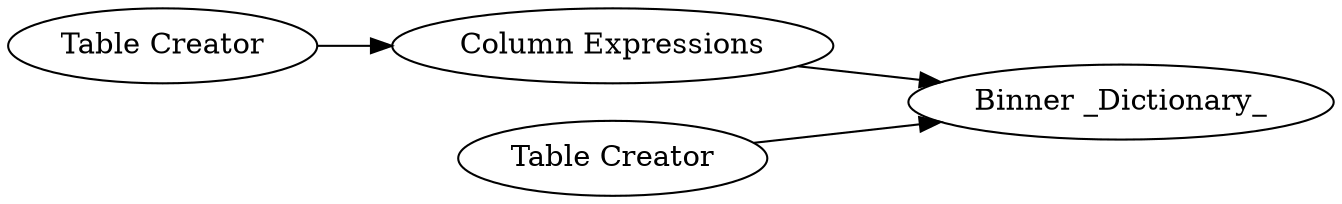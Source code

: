 digraph {
	25 [label="Table Creator"]
	26 [label="Column Expressions"]
	27 [label="Table Creator"]
	28 [label="Binner _Dictionary_"]
	25 -> 26
	26 -> 28
	27 -> 28
	rankdir=LR
}
